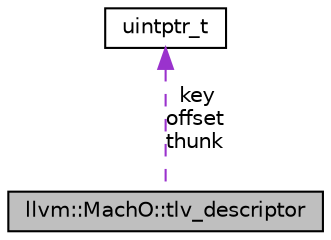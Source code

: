 digraph "llvm::MachO::tlv_descriptor"
{
 // LATEX_PDF_SIZE
  bgcolor="transparent";
  edge [fontname="Helvetica",fontsize="10",labelfontname="Helvetica",labelfontsize="10"];
  node [fontname="Helvetica",fontsize="10",shape="box"];
  Node1 [label="llvm::MachO::tlv_descriptor",height=0.2,width=0.4,color="black", fillcolor="grey75", style="filled", fontcolor="black",tooltip=" "];
  Node2 -> Node1 [dir="back",color="darkorchid3",fontsize="10",style="dashed",label=" key\noffset\nthunk" ,fontname="Helvetica"];
  Node2 [label="uintptr_t",height=0.2,width=0.4,color="black",tooltip=" "];
}

